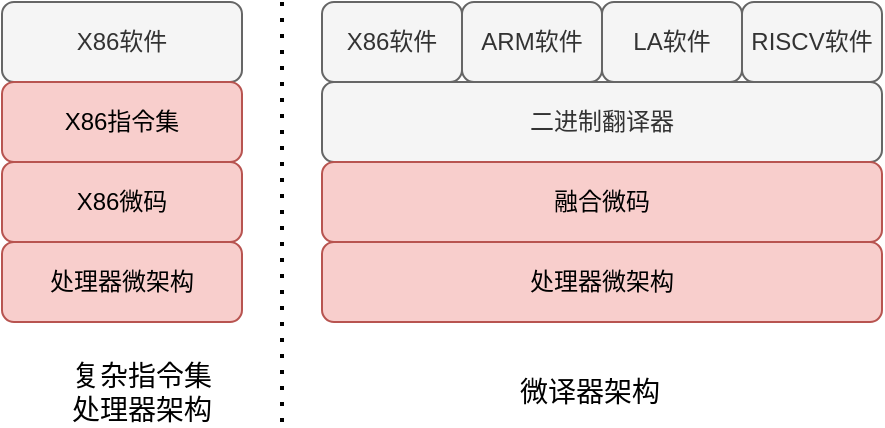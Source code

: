<mxfile>
    <diagram id="IsWC9kAJAO99n37hY5CT" name="第 1 页">
        <mxGraphModel dx="1333" dy="849" grid="1" gridSize="10" guides="1" tooltips="1" connect="1" arrows="1" fold="1" page="1" pageScale="1" pageWidth="827" pageHeight="1169" math="0" shadow="0">
            <root>
                <mxCell id="0"/>
                <mxCell id="1" parent="0"/>
                <mxCell id="2" value="X86软件" style="rounded=1;whiteSpace=wrap;html=1;fillColor=#f5f5f5;fontColor=#333333;strokeColor=#666666;" vertex="1" parent="1">
                    <mxGeometry x="80" y="280" width="120" height="40" as="geometry"/>
                </mxCell>
                <mxCell id="3" value="X86指令集" style="rounded=1;whiteSpace=wrap;html=1;fillColor=#f8cecc;strokeColor=#b85450;" vertex="1" parent="1">
                    <mxGeometry x="80" y="320" width="120" height="40" as="geometry"/>
                </mxCell>
                <mxCell id="4" value="X86微码" style="rounded=1;whiteSpace=wrap;html=1;fillColor=#f8cecc;strokeColor=#b85450;" vertex="1" parent="1">
                    <mxGeometry x="80" y="360" width="120" height="40" as="geometry"/>
                </mxCell>
                <mxCell id="5" value="处理器微架构" style="rounded=1;whiteSpace=wrap;html=1;fillColor=#f8cecc;strokeColor=#b85450;" vertex="1" parent="1">
                    <mxGeometry x="80" y="400" width="120" height="40" as="geometry"/>
                </mxCell>
                <mxCell id="15" value="" style="endArrow=none;dashed=1;html=1;dashPattern=1 3;strokeWidth=2;" edge="1" parent="1">
                    <mxGeometry width="50" height="50" relative="1" as="geometry">
                        <mxPoint x="220" y="490" as="sourcePoint"/>
                        <mxPoint x="220" y="280" as="targetPoint"/>
                    </mxGeometry>
                </mxCell>
                <mxCell id="16" value="&lt;font style=&quot;font-size: 14px;&quot;&gt;复杂指令集&lt;br&gt;处理器架构&lt;/font&gt;" style="text;html=1;strokeColor=none;fillColor=none;align=center;verticalAlign=middle;whiteSpace=wrap;rounded=0;" vertex="1" parent="1">
                    <mxGeometry x="110" y="460" width="80" height="30" as="geometry"/>
                </mxCell>
                <mxCell id="19" value="二进制翻译器" style="rounded=1;whiteSpace=wrap;html=1;fillColor=#f5f5f5;strokeColor=#666666;fontColor=#333333;" vertex="1" parent="1">
                    <mxGeometry x="240" y="320" width="280" height="40" as="geometry"/>
                </mxCell>
                <mxCell id="20" value="融合微码" style="rounded=1;whiteSpace=wrap;html=1;fillColor=#f8cecc;strokeColor=#b85450;" vertex="1" parent="1">
                    <mxGeometry x="240" y="360" width="280" height="40" as="geometry"/>
                </mxCell>
                <mxCell id="21" value="处理器微架构" style="rounded=1;whiteSpace=wrap;html=1;fillColor=#f8cecc;strokeColor=#b85450;" vertex="1" parent="1">
                    <mxGeometry x="240" y="400" width="280" height="40" as="geometry"/>
                </mxCell>
                <mxCell id="24" value="X86软件" style="rounded=1;whiteSpace=wrap;html=1;fillColor=#f5f5f5;fontColor=#333333;strokeColor=#666666;" vertex="1" parent="1">
                    <mxGeometry x="240" y="280" width="70" height="40" as="geometry"/>
                </mxCell>
                <mxCell id="25" value="ARM软件" style="rounded=1;whiteSpace=wrap;html=1;fillColor=#f5f5f5;fontColor=#333333;strokeColor=#666666;" vertex="1" parent="1">
                    <mxGeometry x="310" y="280" width="70" height="40" as="geometry"/>
                </mxCell>
                <mxCell id="26" value="LA软件" style="rounded=1;whiteSpace=wrap;html=1;fillColor=#f5f5f5;fontColor=#333333;strokeColor=#666666;" vertex="1" parent="1">
                    <mxGeometry x="380" y="280" width="70" height="40" as="geometry"/>
                </mxCell>
                <mxCell id="27" value="RISCV软件" style="rounded=1;whiteSpace=wrap;html=1;fillColor=#f5f5f5;fontColor=#333333;strokeColor=#666666;" vertex="1" parent="1">
                    <mxGeometry x="450" y="280" width="70" height="40" as="geometry"/>
                </mxCell>
                <mxCell id="28" value="&lt;font style=&quot;font-size: 14px;&quot;&gt;微译器架构&lt;/font&gt;" style="text;html=1;strokeColor=none;fillColor=none;align=center;verticalAlign=middle;whiteSpace=wrap;rounded=0;" vertex="1" parent="1">
                    <mxGeometry x="334" y="460" width="80" height="30" as="geometry"/>
                </mxCell>
            </root>
        </mxGraphModel>
    </diagram>
</mxfile>